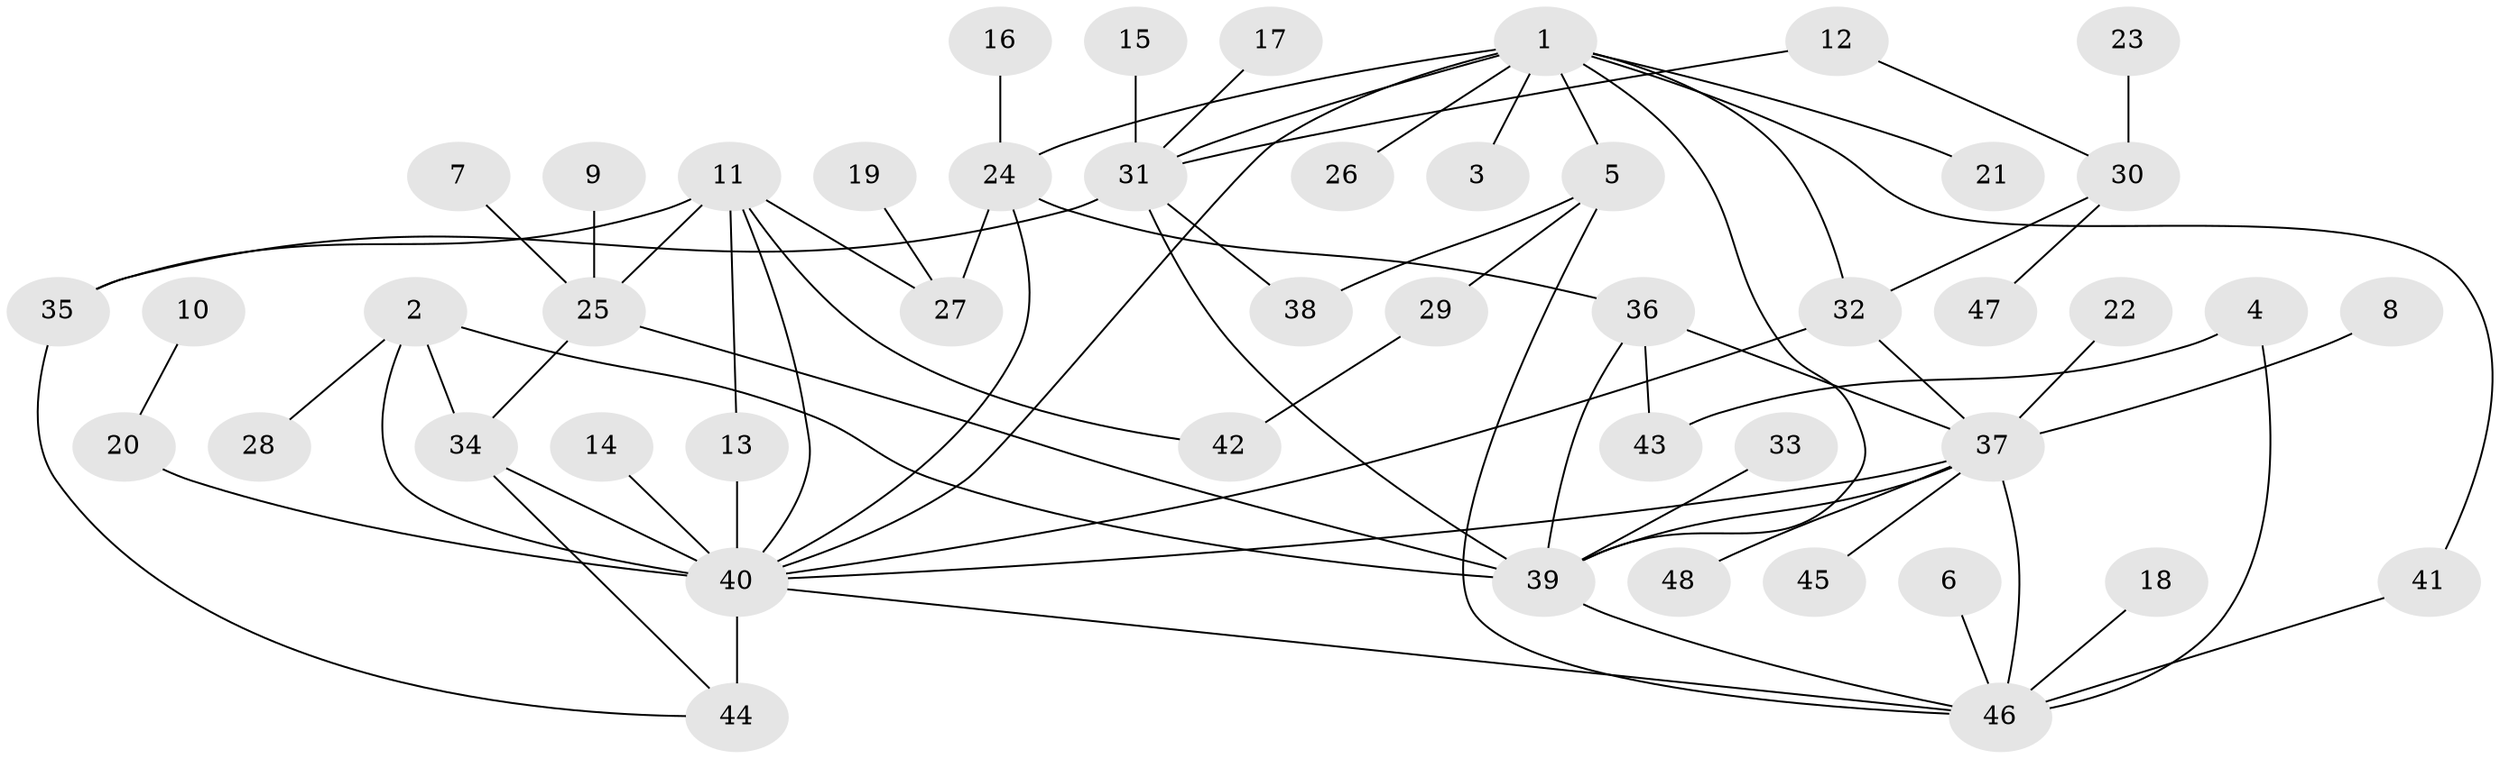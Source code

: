 // original degree distribution, {4: 0.09473684210526316, 6: 0.021052631578947368, 5: 0.07368421052631578, 8: 0.021052631578947368, 2: 0.21052631578947367, 3: 0.17894736842105263, 7: 0.021052631578947368, 1: 0.37894736842105264}
// Generated by graph-tools (version 1.1) at 2025/25/03/09/25 03:25:27]
// undirected, 48 vertices, 71 edges
graph export_dot {
graph [start="1"]
  node [color=gray90,style=filled];
  1;
  2;
  3;
  4;
  5;
  6;
  7;
  8;
  9;
  10;
  11;
  12;
  13;
  14;
  15;
  16;
  17;
  18;
  19;
  20;
  21;
  22;
  23;
  24;
  25;
  26;
  27;
  28;
  29;
  30;
  31;
  32;
  33;
  34;
  35;
  36;
  37;
  38;
  39;
  40;
  41;
  42;
  43;
  44;
  45;
  46;
  47;
  48;
  1 -- 3 [weight=1.0];
  1 -- 5 [weight=1.0];
  1 -- 21 [weight=1.0];
  1 -- 24 [weight=1.0];
  1 -- 26 [weight=1.0];
  1 -- 31 [weight=1.0];
  1 -- 32 [weight=1.0];
  1 -- 39 [weight=1.0];
  1 -- 40 [weight=1.0];
  1 -- 41 [weight=1.0];
  2 -- 28 [weight=1.0];
  2 -- 34 [weight=1.0];
  2 -- 39 [weight=1.0];
  2 -- 40 [weight=1.0];
  4 -- 43 [weight=1.0];
  4 -- 46 [weight=1.0];
  5 -- 29 [weight=1.0];
  5 -- 38 [weight=1.0];
  5 -- 46 [weight=1.0];
  6 -- 46 [weight=1.0];
  7 -- 25 [weight=1.0];
  8 -- 37 [weight=1.0];
  9 -- 25 [weight=1.0];
  10 -- 20 [weight=1.0];
  11 -- 13 [weight=1.0];
  11 -- 25 [weight=1.0];
  11 -- 27 [weight=1.0];
  11 -- 35 [weight=1.0];
  11 -- 40 [weight=1.0];
  11 -- 42 [weight=1.0];
  12 -- 30 [weight=1.0];
  12 -- 31 [weight=1.0];
  13 -- 40 [weight=1.0];
  14 -- 40 [weight=1.0];
  15 -- 31 [weight=1.0];
  16 -- 24 [weight=1.0];
  17 -- 31 [weight=1.0];
  18 -- 46 [weight=1.0];
  19 -- 27 [weight=1.0];
  20 -- 40 [weight=1.0];
  22 -- 37 [weight=1.0];
  23 -- 30 [weight=1.0];
  24 -- 27 [weight=1.0];
  24 -- 36 [weight=1.0];
  24 -- 40 [weight=1.0];
  25 -- 34 [weight=1.0];
  25 -- 39 [weight=1.0];
  29 -- 42 [weight=1.0];
  30 -- 32 [weight=1.0];
  30 -- 47 [weight=1.0];
  31 -- 35 [weight=1.0];
  31 -- 38 [weight=1.0];
  31 -- 39 [weight=1.0];
  32 -- 37 [weight=1.0];
  32 -- 40 [weight=1.0];
  33 -- 39 [weight=1.0];
  34 -- 40 [weight=1.0];
  34 -- 44 [weight=1.0];
  35 -- 44 [weight=1.0];
  36 -- 37 [weight=1.0];
  36 -- 39 [weight=1.0];
  36 -- 43 [weight=1.0];
  37 -- 39 [weight=1.0];
  37 -- 40 [weight=1.0];
  37 -- 45 [weight=1.0];
  37 -- 46 [weight=1.0];
  37 -- 48 [weight=1.0];
  39 -- 46 [weight=1.0];
  40 -- 44 [weight=3.0];
  40 -- 46 [weight=1.0];
  41 -- 46 [weight=1.0];
}
